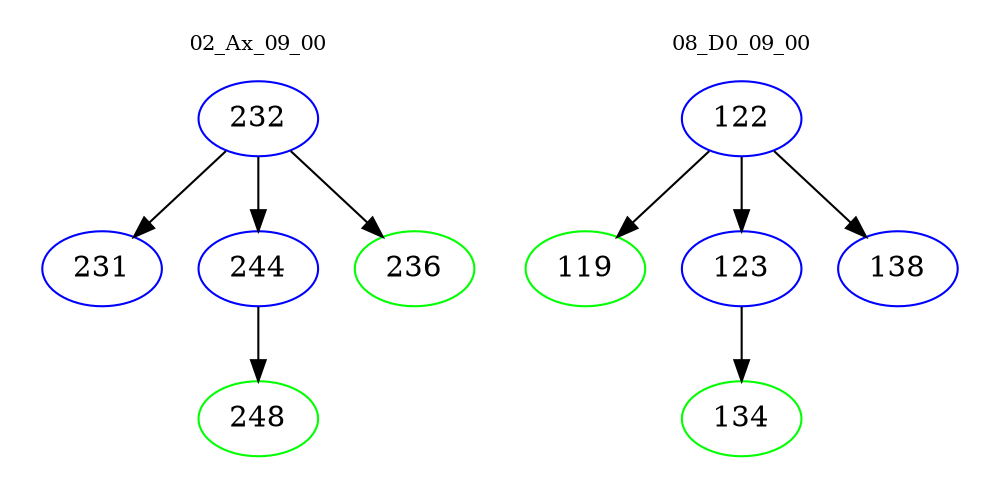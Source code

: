 digraph{
subgraph cluster_0 {
color = white
label = "02_Ax_09_00";
fontsize=10;
T0_232 [label="232", color="blue"]
T0_232 -> T0_231 [color="black"]
T0_231 [label="231", color="blue"]
T0_232 -> T0_244 [color="black"]
T0_244 [label="244", color="blue"]
T0_244 -> T0_248 [color="black"]
T0_248 [label="248", color="green"]
T0_232 -> T0_236 [color="black"]
T0_236 [label="236", color="green"]
}
subgraph cluster_1 {
color = white
label = "08_D0_09_00";
fontsize=10;
T1_122 [label="122", color="blue"]
T1_122 -> T1_119 [color="black"]
T1_119 [label="119", color="green"]
T1_122 -> T1_123 [color="black"]
T1_123 [label="123", color="blue"]
T1_123 -> T1_134 [color="black"]
T1_134 [label="134", color="green"]
T1_122 -> T1_138 [color="black"]
T1_138 [label="138", color="blue"]
}
}
